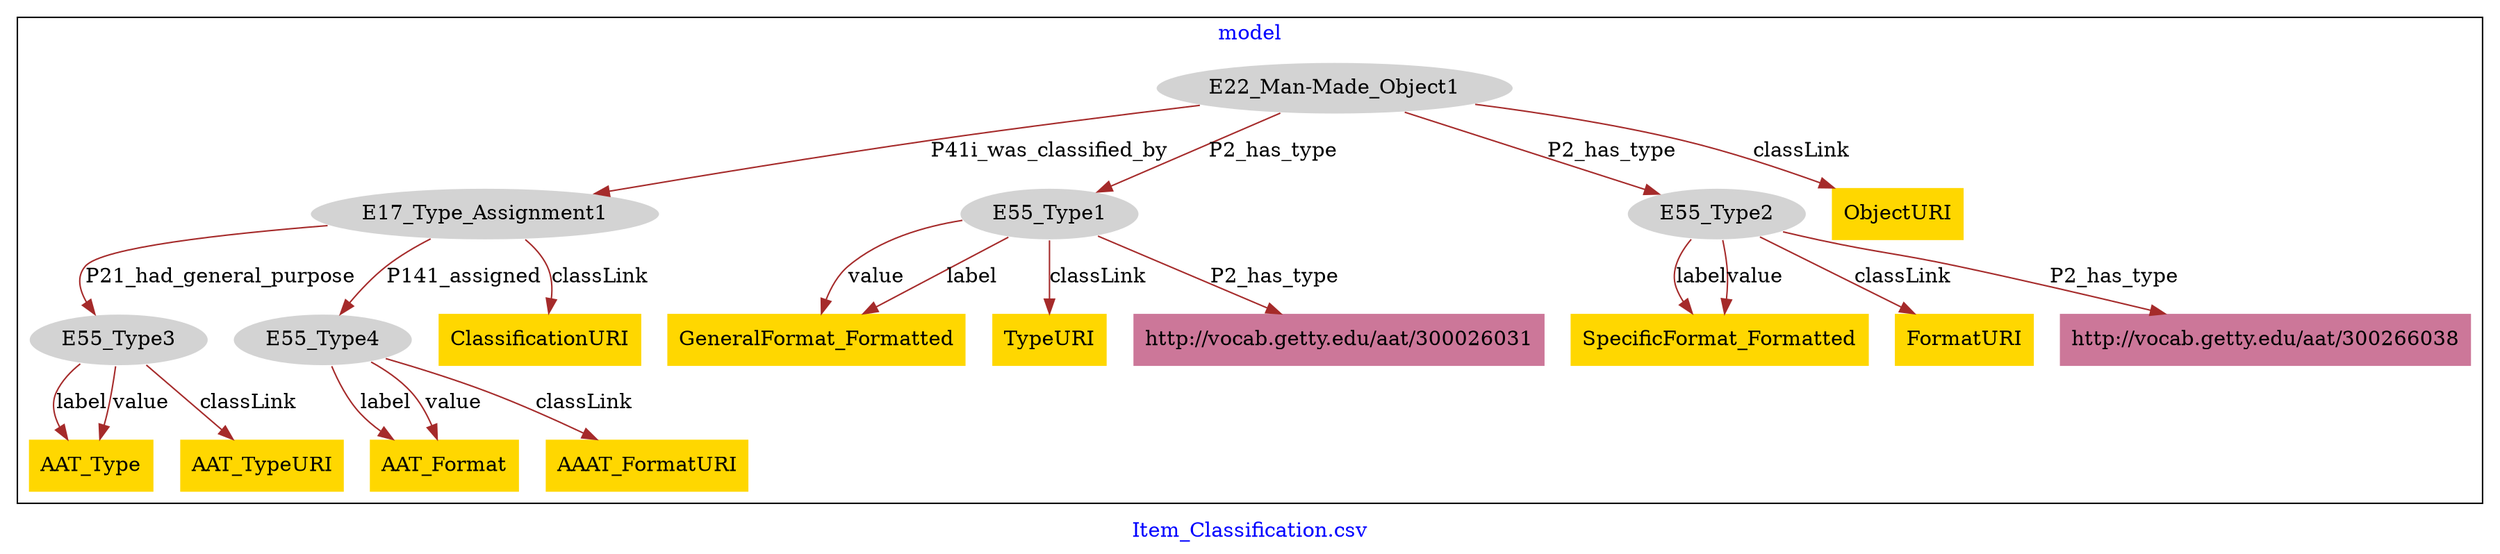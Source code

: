digraph n0 {
fontcolor="blue"
remincross="true"
label="Item_Classification.csv"
subgraph cluster {
label="model"
n2[style="filled",color="white",fillcolor="lightgray",label="E17_Type_Assignment1"];
n3[style="filled",color="white",fillcolor="lightgray",label="E55_Type3"];
n4[style="filled",color="white",fillcolor="lightgray",label="E55_Type4"];
n5[style="filled",color="white",fillcolor="lightgray",label="E22_Man-Made_Object1"];
n6[style="filled",color="white",fillcolor="lightgray",label="E55_Type1"];
n7[style="filled",color="white",fillcolor="lightgray",label="E55_Type2"];
n8[shape="plaintext",style="filled",fillcolor="gold",label="GeneralFormat_Formatted"];
n9[shape="plaintext",style="filled",fillcolor="gold",label="AAT_Format"];
n10[shape="plaintext",style="filled",fillcolor="gold",label="AAAT_FormatURI"];
n11[shape="plaintext",style="filled",fillcolor="gold",label="TypeURI"];
n12[shape="plaintext",style="filled",fillcolor="gold",label="AAT_Type"];
n13[shape="plaintext",style="filled",fillcolor="gold",label="ObjectURI"];
n14[shape="plaintext",style="filled",fillcolor="gold",label="AAT_TypeURI"];
n15[shape="plaintext",style="filled",fillcolor="gold",label="SpecificFormat_Formatted"];
n16[shape="plaintext",style="filled",fillcolor="gold",label="ClassificationURI"];
n17[shape="plaintext",style="filled",fillcolor="gold",label="FormatURI"];
n18[shape="plaintext",style="filled",fillcolor="#CC7799",label="http://vocab.getty.edu/aat/300026031"];
n19[shape="plaintext",style="filled",fillcolor="#CC7799",label="http://vocab.getty.edu/aat/300266038"];
}
n2 -> n3[color="brown",fontcolor="black",label="P21_had_general_purpose"]
n2 -> n4[color="brown",fontcolor="black",label="P141_assigned"]
n5 -> n2[color="brown",fontcolor="black",label="P41i_was_classified_by"]
n5 -> n6[color="brown",fontcolor="black",label="P2_has_type"]
n5 -> n7[color="brown",fontcolor="black",label="P2_has_type"]
n6 -> n8[color="brown",fontcolor="black",label="value"]
n4 -> n9[color="brown",fontcolor="black",label="label"]
n4 -> n10[color="brown",fontcolor="black",label="classLink"]
n6 -> n11[color="brown",fontcolor="black",label="classLink"]
n3 -> n12[color="brown",fontcolor="black",label="label"]
n5 -> n13[color="brown",fontcolor="black",label="classLink"]
n3 -> n14[color="brown",fontcolor="black",label="classLink"]
n7 -> n15[color="brown",fontcolor="black",label="label"]
n2 -> n16[color="brown",fontcolor="black",label="classLink"]
n7 -> n17[color="brown",fontcolor="black",label="classLink"]
n6 -> n8[color="brown",fontcolor="black",label="label"]
n6 -> n18[color="brown",fontcolor="black",label="P2_has_type"]
n4 -> n9[color="brown",fontcolor="black",label="value"]
n3 -> n12[color="brown",fontcolor="black",label="value"]
n7 -> n15[color="brown",fontcolor="black",label="value"]
n7 -> n19[color="brown",fontcolor="black",label="P2_has_type"]
}
